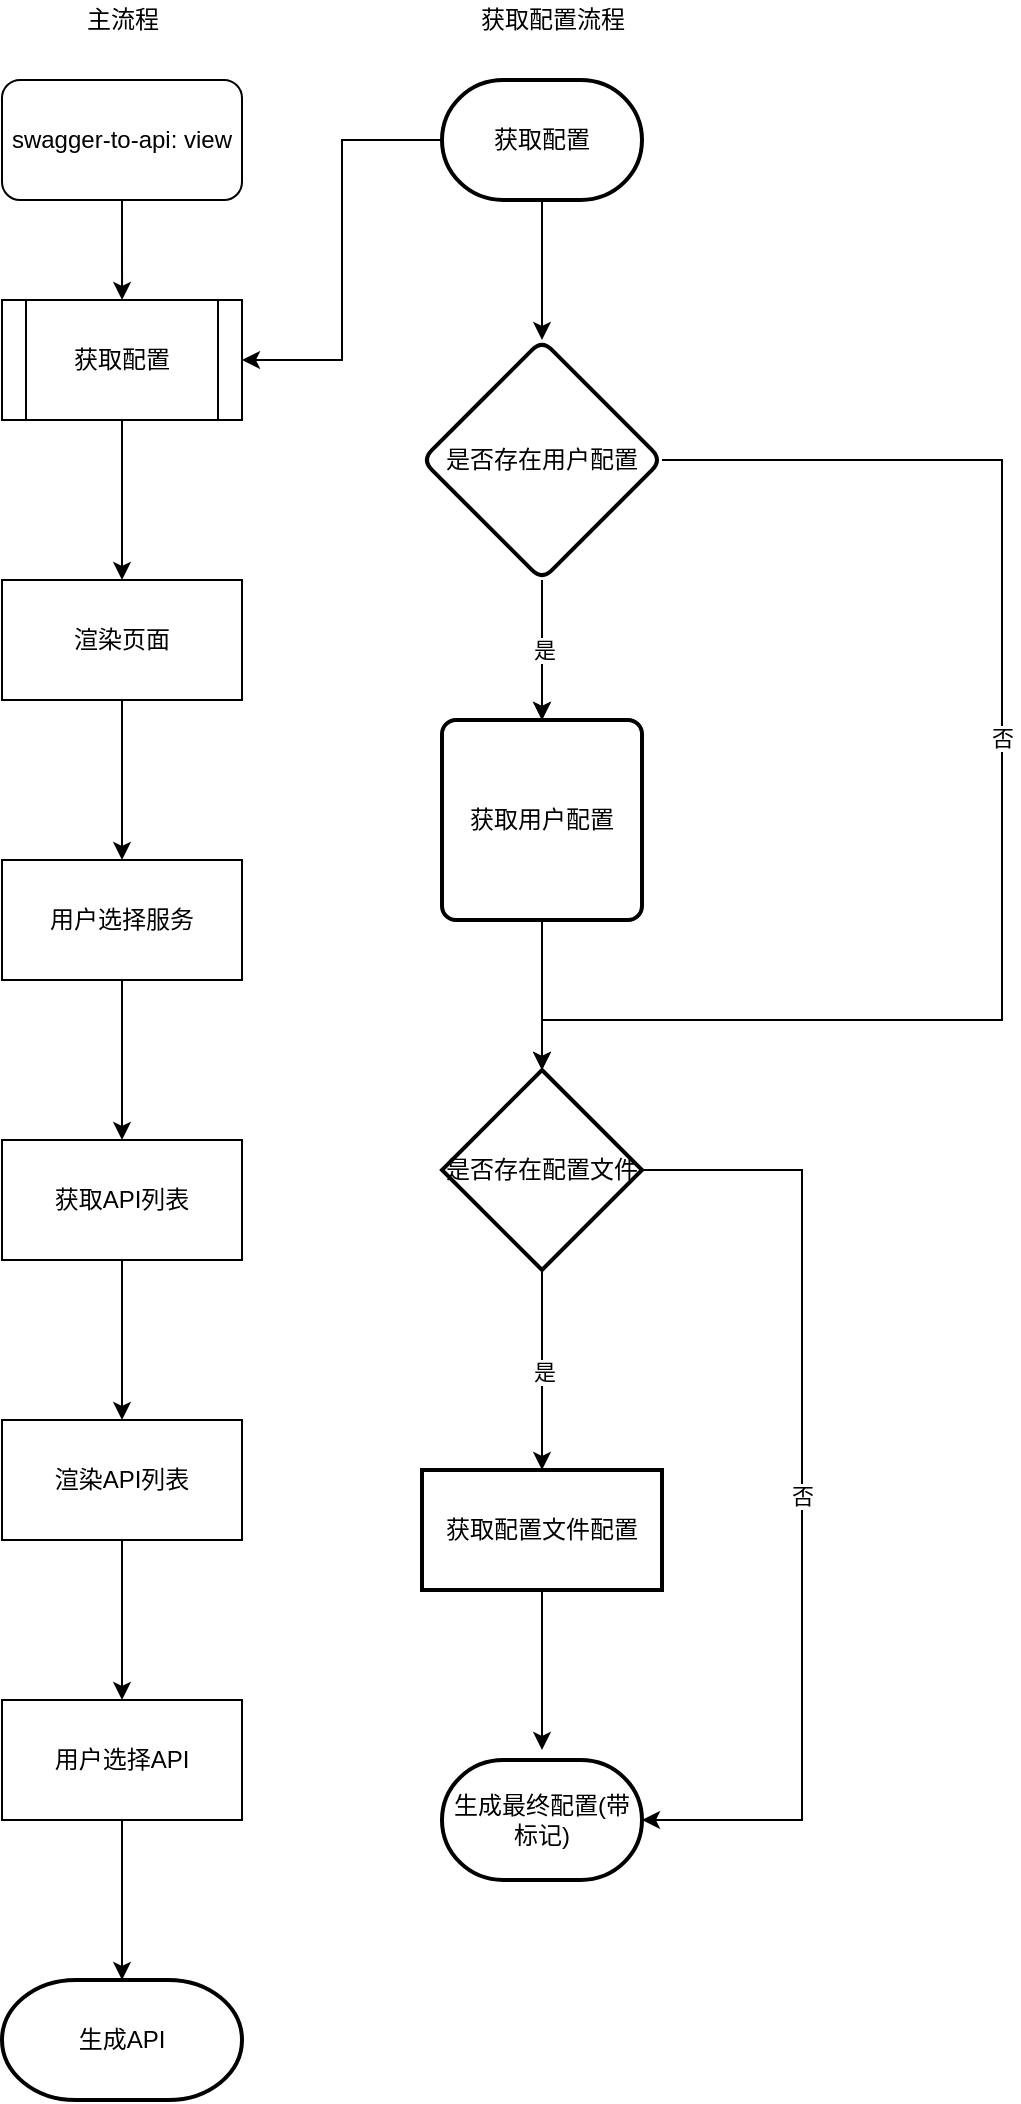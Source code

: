 <mxfile version="16.5.1" type="device"><diagram id="C5RBs43oDa-KdzZeNtuy" name="Page-1"><mxGraphModel dx="1074" dy="600" grid="1" gridSize="10" guides="1" tooltips="1" connect="1" arrows="1" fold="1" page="1" pageScale="1" pageWidth="1200" pageHeight="1920" math="0" shadow="0"><root><mxCell id="WIyWlLk6GJQsqaUBKTNV-0"/><mxCell id="WIyWlLk6GJQsqaUBKTNV-1" parent="WIyWlLk6GJQsqaUBKTNV-0"/><mxCell id="5OI_pshWkCpUdZj5PTKo-61" style="edgeStyle=orthogonalEdgeStyle;rounded=0;orthogonalLoop=1;jettySize=auto;html=1;exitX=0.5;exitY=1;exitDx=0;exitDy=0;" edge="1" parent="WIyWlLk6GJQsqaUBKTNV-1" source="5OI_pshWkCpUdZj5PTKo-50"><mxGeometry relative="1" as="geometry"><mxPoint x="170.043" y="200" as="targetPoint"/></mxGeometry></mxCell><mxCell id="5OI_pshWkCpUdZj5PTKo-50" value="swagger-to-api: view" style="rounded=1;whiteSpace=wrap;html=1;" vertex="1" parent="WIyWlLk6GJQsqaUBKTNV-1"><mxGeometry x="110" y="90" width="120" height="60" as="geometry"/></mxCell><mxCell id="5OI_pshWkCpUdZj5PTKo-59" value="" style="group" vertex="1" connectable="0" parent="WIyWlLk6GJQsqaUBKTNV-1"><mxGeometry x="320" y="90" width="290" height="900" as="geometry"/></mxCell><mxCell id="5OI_pshWkCpUdZj5PTKo-0" value="获取配置" style="strokeWidth=2;html=1;shape=mxgraph.flowchart.terminator;whiteSpace=wrap;" vertex="1" parent="5OI_pshWkCpUdZj5PTKo-59"><mxGeometry x="10" width="100" height="60" as="geometry"/></mxCell><mxCell id="5OI_pshWkCpUdZj5PTKo-31" value="" style="edgeStyle=orthogonalEdgeStyle;rounded=0;orthogonalLoop=1;jettySize=auto;html=1;exitX=0.5;exitY=1;exitDx=0;exitDy=0;" edge="1" parent="5OI_pshWkCpUdZj5PTKo-59" source="5OI_pshWkCpUdZj5PTKo-35"><mxGeometry relative="1" as="geometry"><mxPoint x="110" y="190" as="sourcePoint"/><mxPoint x="60" y="320" as="targetPoint"/></mxGeometry></mxCell><mxCell id="5OI_pshWkCpUdZj5PTKo-32" value="是" style="edgeStyle=orthogonalEdgeStyle;rounded=0;orthogonalLoop=1;jettySize=auto;html=1;" edge="1" parent="5OI_pshWkCpUdZj5PTKo-59" source="5OI_pshWkCpUdZj5PTKo-35"><mxGeometry relative="1" as="geometry"><mxPoint x="60" y="320" as="targetPoint"/></mxGeometry></mxCell><mxCell id="5OI_pshWkCpUdZj5PTKo-35" value="是否存在用户配置" style="rhombus;whiteSpace=wrap;html=1;rounded=1;arcSize=14;strokeWidth=2;" vertex="1" parent="5OI_pshWkCpUdZj5PTKo-59"><mxGeometry y="130" width="120" height="120" as="geometry"/></mxCell><mxCell id="5OI_pshWkCpUdZj5PTKo-46" style="edgeStyle=orthogonalEdgeStyle;rounded=0;orthogonalLoop=1;jettySize=auto;html=1;entryX=0.5;entryY=0;entryDx=0;entryDy=0;" edge="1" parent="5OI_pshWkCpUdZj5PTKo-59" source="5OI_pshWkCpUdZj5PTKo-0" target="5OI_pshWkCpUdZj5PTKo-35"><mxGeometry relative="1" as="geometry"/></mxCell><mxCell id="5OI_pshWkCpUdZj5PTKo-37" value="获取用户配置" style="rounded=1;whiteSpace=wrap;html=1;absoluteArcSize=1;arcSize=14;strokeWidth=2;" vertex="1" parent="5OI_pshWkCpUdZj5PTKo-59"><mxGeometry x="10" y="320" width="100" height="100" as="geometry"/></mxCell><mxCell id="5OI_pshWkCpUdZj5PTKo-41" value="是否存在配置文件" style="strokeWidth=2;html=1;shape=mxgraph.flowchart.decision;whiteSpace=wrap;" vertex="1" parent="5OI_pshWkCpUdZj5PTKo-59"><mxGeometry x="10" y="495" width="100" height="100" as="geometry"/></mxCell><mxCell id="5OI_pshWkCpUdZj5PTKo-33" style="edgeStyle=orthogonalEdgeStyle;rounded=0;orthogonalLoop=1;jettySize=auto;html=1;exitX=1;exitY=0.5;exitDx=0;exitDy=0;entryX=0.5;entryY=0;entryDx=0;entryDy=0;entryPerimeter=0;" edge="1" parent="5OI_pshWkCpUdZj5PTKo-59" source="5OI_pshWkCpUdZj5PTKo-35" target="5OI_pshWkCpUdZj5PTKo-41"><mxGeometry relative="1" as="geometry"><mxPoint x="180" y="490" as="targetPoint"/><Array as="points"><mxPoint x="290" y="190"/><mxPoint x="290" y="470"/><mxPoint x="60" y="470"/></Array></mxGeometry></mxCell><mxCell id="5OI_pshWkCpUdZj5PTKo-34" value="否" style="edgeLabel;html=1;align=center;verticalAlign=middle;resizable=0;points=[];" vertex="1" connectable="0" parent="5OI_pshWkCpUdZj5PTKo-33"><mxGeometry x="-0.125" y="4" relative="1" as="geometry"><mxPoint x="-4" as="offset"/></mxGeometry></mxCell><mxCell id="5OI_pshWkCpUdZj5PTKo-36" style="edgeStyle=orthogonalEdgeStyle;rounded=0;orthogonalLoop=1;jettySize=auto;html=1;exitX=0.5;exitY=1;exitDx=0;exitDy=0;entryX=0.5;entryY=0;entryDx=0;entryDy=0;entryPerimeter=0;" edge="1" parent="5OI_pshWkCpUdZj5PTKo-59" source="5OI_pshWkCpUdZj5PTKo-37" target="5OI_pshWkCpUdZj5PTKo-41"><mxGeometry relative="1" as="geometry"/></mxCell><mxCell id="5OI_pshWkCpUdZj5PTKo-42" value="" style="edgeStyle=orthogonalEdgeStyle;rounded=0;orthogonalLoop=1;jettySize=auto;html=1;" edge="1" parent="5OI_pshWkCpUdZj5PTKo-59" source="5OI_pshWkCpUdZj5PTKo-43"><mxGeometry relative="1" as="geometry"><mxPoint x="60" y="835" as="targetPoint"/></mxGeometry></mxCell><mxCell id="5OI_pshWkCpUdZj5PTKo-43" value="获取配置文件配置" style="whiteSpace=wrap;html=1;strokeWidth=2;" vertex="1" parent="5OI_pshWkCpUdZj5PTKo-59"><mxGeometry y="695" width="120" height="60" as="geometry"/></mxCell><mxCell id="5OI_pshWkCpUdZj5PTKo-38" value="" style="edgeStyle=orthogonalEdgeStyle;rounded=0;orthogonalLoop=1;jettySize=auto;html=1;" edge="1" parent="5OI_pshWkCpUdZj5PTKo-59" source="5OI_pshWkCpUdZj5PTKo-41" target="5OI_pshWkCpUdZj5PTKo-43"><mxGeometry relative="1" as="geometry"/></mxCell><mxCell id="5OI_pshWkCpUdZj5PTKo-39" value="是" style="edgeLabel;html=1;align=center;verticalAlign=middle;resizable=0;points=[];" vertex="1" connectable="0" parent="5OI_pshWkCpUdZj5PTKo-38"><mxGeometry x="0.02" y="1" relative="1" as="geometry"><mxPoint as="offset"/></mxGeometry></mxCell><mxCell id="5OI_pshWkCpUdZj5PTKo-48" value="&lt;span&gt;生成最终配置(带标记)&lt;/span&gt;" style="strokeWidth=2;html=1;shape=mxgraph.flowchart.terminator;whiteSpace=wrap;" vertex="1" parent="5OI_pshWkCpUdZj5PTKo-59"><mxGeometry x="10" y="840" width="100" height="60" as="geometry"/></mxCell><mxCell id="5OI_pshWkCpUdZj5PTKo-40" value="否" style="edgeStyle=orthogonalEdgeStyle;rounded=0;orthogonalLoop=1;jettySize=auto;html=1;exitX=1;exitY=0.5;exitDx=0;exitDy=0;exitPerimeter=0;entryX=1;entryY=0.5;entryDx=0;entryDy=0;entryPerimeter=0;" edge="1" parent="5OI_pshWkCpUdZj5PTKo-59" source="5OI_pshWkCpUdZj5PTKo-41" target="5OI_pshWkCpUdZj5PTKo-48"><mxGeometry relative="1" as="geometry"><mxPoint x="120" y="865" as="targetPoint"/><Array as="points"><mxPoint x="190" y="545"/><mxPoint x="190" y="870"/></Array></mxGeometry></mxCell><mxCell id="5OI_pshWkCpUdZj5PTKo-70" value="" style="edgeStyle=orthogonalEdgeStyle;rounded=0;orthogonalLoop=1;jettySize=auto;html=1;" edge="1" parent="WIyWlLk6GJQsqaUBKTNV-1" source="5OI_pshWkCpUdZj5PTKo-63" target="5OI_pshWkCpUdZj5PTKo-69"><mxGeometry relative="1" as="geometry"/></mxCell><mxCell id="5OI_pshWkCpUdZj5PTKo-63" value="获取配置" style="shape=process;whiteSpace=wrap;html=1;backgroundOutline=1;" vertex="1" parent="WIyWlLk6GJQsqaUBKTNV-1"><mxGeometry x="110" y="200" width="120" height="60" as="geometry"/></mxCell><mxCell id="5OI_pshWkCpUdZj5PTKo-72" value="" style="edgeStyle=orthogonalEdgeStyle;rounded=0;orthogonalLoop=1;jettySize=auto;html=1;" edge="1" parent="WIyWlLk6GJQsqaUBKTNV-1" source="5OI_pshWkCpUdZj5PTKo-69" target="5OI_pshWkCpUdZj5PTKo-71"><mxGeometry relative="1" as="geometry"/></mxCell><mxCell id="5OI_pshWkCpUdZj5PTKo-69" value="渲染页面" style="whiteSpace=wrap;html=1;" vertex="1" parent="WIyWlLk6GJQsqaUBKTNV-1"><mxGeometry x="110" y="340" width="120" height="60" as="geometry"/></mxCell><mxCell id="5OI_pshWkCpUdZj5PTKo-74" value="" style="edgeStyle=orthogonalEdgeStyle;rounded=0;orthogonalLoop=1;jettySize=auto;html=1;" edge="1" parent="WIyWlLk6GJQsqaUBKTNV-1" source="5OI_pshWkCpUdZj5PTKo-71" target="5OI_pshWkCpUdZj5PTKo-73"><mxGeometry relative="1" as="geometry"/></mxCell><mxCell id="5OI_pshWkCpUdZj5PTKo-71" value="用户选择服务" style="whiteSpace=wrap;html=1;" vertex="1" parent="WIyWlLk6GJQsqaUBKTNV-1"><mxGeometry x="110" y="480" width="120" height="60" as="geometry"/></mxCell><mxCell id="5OI_pshWkCpUdZj5PTKo-76" value="" style="edgeStyle=orthogonalEdgeStyle;rounded=0;orthogonalLoop=1;jettySize=auto;html=1;" edge="1" parent="WIyWlLk6GJQsqaUBKTNV-1" source="5OI_pshWkCpUdZj5PTKo-73" target="5OI_pshWkCpUdZj5PTKo-75"><mxGeometry relative="1" as="geometry"/></mxCell><mxCell id="5OI_pshWkCpUdZj5PTKo-73" value="获取API列表" style="whiteSpace=wrap;html=1;" vertex="1" parent="WIyWlLk6GJQsqaUBKTNV-1"><mxGeometry x="110" y="620" width="120" height="60" as="geometry"/></mxCell><mxCell id="5OI_pshWkCpUdZj5PTKo-78" value="" style="edgeStyle=orthogonalEdgeStyle;rounded=0;orthogonalLoop=1;jettySize=auto;html=1;" edge="1" parent="WIyWlLk6GJQsqaUBKTNV-1" source="5OI_pshWkCpUdZj5PTKo-75" target="5OI_pshWkCpUdZj5PTKo-77"><mxGeometry relative="1" as="geometry"/></mxCell><mxCell id="5OI_pshWkCpUdZj5PTKo-75" value="渲染API列表" style="whiteSpace=wrap;html=1;" vertex="1" parent="WIyWlLk6GJQsqaUBKTNV-1"><mxGeometry x="110" y="760" width="120" height="60" as="geometry"/></mxCell><mxCell id="5OI_pshWkCpUdZj5PTKo-81" value="" style="edgeStyle=orthogonalEdgeStyle;rounded=0;orthogonalLoop=1;jettySize=auto;html=1;" edge="1" parent="WIyWlLk6GJQsqaUBKTNV-1" source="5OI_pshWkCpUdZj5PTKo-77" target="5OI_pshWkCpUdZj5PTKo-80"><mxGeometry relative="1" as="geometry"/></mxCell><mxCell id="5OI_pshWkCpUdZj5PTKo-77" value="用户选择API" style="whiteSpace=wrap;html=1;" vertex="1" parent="WIyWlLk6GJQsqaUBKTNV-1"><mxGeometry x="110" y="900" width="120" height="60" as="geometry"/></mxCell><mxCell id="5OI_pshWkCpUdZj5PTKo-80" value="生成API" style="strokeWidth=2;html=1;shape=mxgraph.flowchart.terminator;whiteSpace=wrap;fontFamily=Helvetica;fontSize=12;fontColor=rgb(0, 0, 0);align=center;strokeColor=rgb(0, 0, 0);fillColor=rgb(255, 255, 255);" vertex="1" parent="WIyWlLk6GJQsqaUBKTNV-1"><mxGeometry x="110" y="1040" width="120" height="60" as="geometry"/></mxCell><mxCell id="5OI_pshWkCpUdZj5PTKo-84" value="获取配置流程" style="text;html=1;align=center;verticalAlign=middle;resizable=0;points=[];autosize=1;strokeColor=none;fillColor=none;" vertex="1" parent="WIyWlLk6GJQsqaUBKTNV-1"><mxGeometry x="340" y="50" width="90" height="20" as="geometry"/></mxCell><mxCell id="5OI_pshWkCpUdZj5PTKo-85" value="主流程" style="text;html=1;align=center;verticalAlign=middle;resizable=0;points=[];autosize=1;strokeColor=none;fillColor=none;" vertex="1" parent="WIyWlLk6GJQsqaUBKTNV-1"><mxGeometry x="145" y="50" width="50" height="20" as="geometry"/></mxCell><mxCell id="5OI_pshWkCpUdZj5PTKo-87" style="edgeStyle=orthogonalEdgeStyle;rounded=0;orthogonalLoop=1;jettySize=auto;html=1;entryX=1;entryY=0.5;entryDx=0;entryDy=0;" edge="1" parent="WIyWlLk6GJQsqaUBKTNV-1" source="5OI_pshWkCpUdZj5PTKo-0" target="5OI_pshWkCpUdZj5PTKo-63"><mxGeometry relative="1" as="geometry"/></mxCell></root></mxGraphModel></diagram></mxfile>